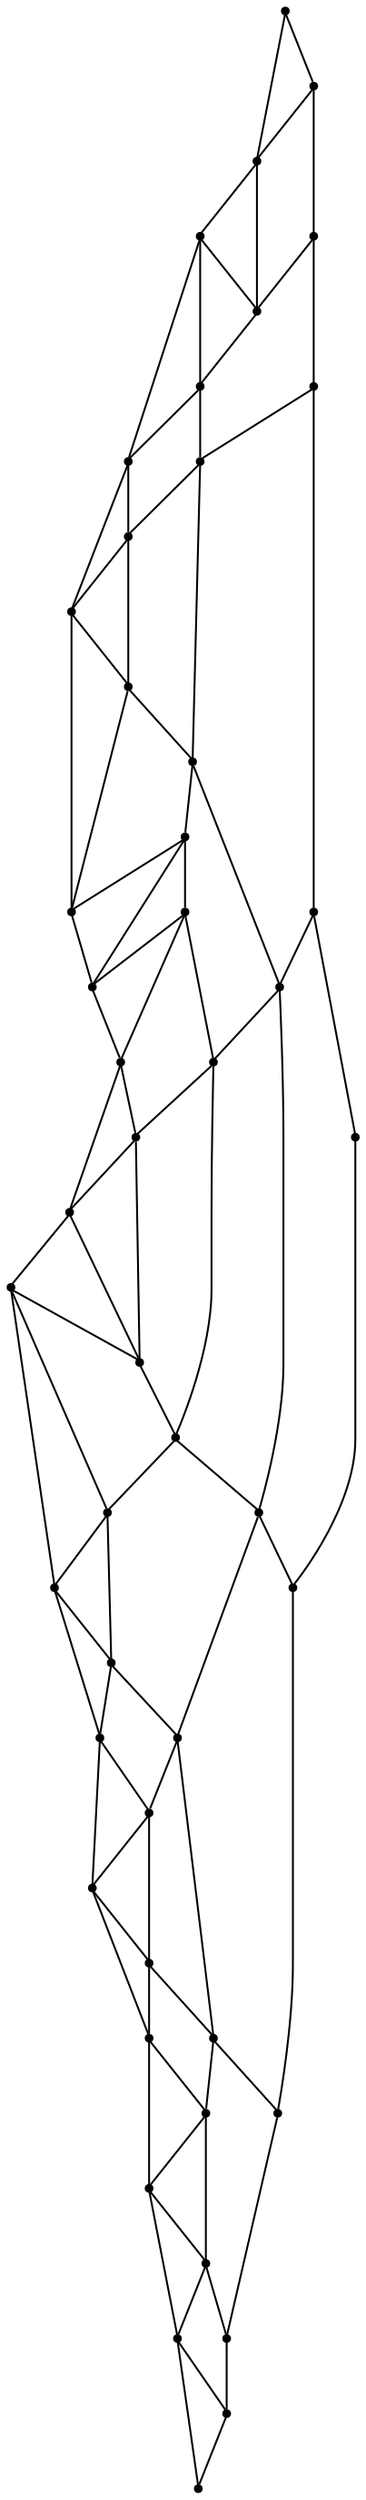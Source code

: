 graph {
  node [shape=point,comment="{\"directed\":false,\"doi\":\"10.1007/3-540-45848-4_9\",\"figure\":\"7\"}"]

  v0 [pos="1826.9115130106609,1213.4530703226726"]
  v1 [pos="1785.7239723205569,1254.6406110127768"]
  v2 [pos="1752.7749379475913,1205.215613047282"]
  v3 [pos="1736.30002339681,1304.0656089782715"]
  v4 [pos="1703.3499399820964,1254.6406110127768"]
  v5 [pos="1695.08326848348,1205.1947593688965"]
  v6 [pos="1686.8333498636885,1353.4445762634277"]
  v7 [pos="1678.637440999349,1254.6406110127768"]
  v8 [pos="1645.6874847412112,1304.0656089782715"]
  v9 [pos="1637.4583244323733,1205.1947593688965"]
  v10 [pos="1604.499944051107,1254.6406110127768"]
  v11 [pos="1588.0250295003257,1205.215613047282"]
  v12 [pos="1588.0250295003257,1452.3406028747559"]
  v13 [pos="1571.5499877929688,1254.6406110127768"]
  v14 [pos="1546.8374888102214,1205.215613047282"]
  v15 [pos="1538.583278656006,1304.0696779886882"]
  v16 [pos="1513.83326848348,1254.5696576436362"]
  v17 [pos="1505.5833498636885,1353.4445762634277"]
  v18 [pos="1497.458299001058,1205.1947593688965"]
  v19 [pos="1489.175033569336,1254.6406110127768"]
  v20 [pos="1464.4583702087405,1304.0696779886882"]
  v21 [pos="1456.2083244323733,1205.1947593688965"]
  v22 [pos="1423.3333905537925,1254.5696576436362"]
  v23 [pos="1390.3333346048994,1205.1947593688965"]
  v24 [pos="1390.3333346048994,1542.9447491963706"]
  v25 [pos="1357.3749542236328,1254.6406110127768"]
  v26 [pos="1324.4583447774253,1205.1947593688965"]
  v27 [pos="1316.1875406901042,1304.0656089782715"]
  v28 [pos="1291.458288828532,1254.5696576436362"]
  v29 [pos="1283.2374572753906,1205.215613047282"]
  v30 [pos="1275.0,1353.4906069437664"]
  v31 [pos="1266.833273569743,1254.5696576436362"]
  v32 [pos="1242.0833905537925,1304.0696779886882"]
  v33 [pos="1233.812459309896,1205.215613047282"]
  v34 [pos="1209.0833346048992,1254.5696576436362"]
  v35 [pos="1192.5833702087405,1205.1947593688965"]
  v36 [pos="1192.5833702087405,1452.3197491963706"]
  v37 [pos="1176.1500040690105,1254.6406110127768"]
  v38 [pos="1143.2000478108725,1205.215613047282"]
  v39 [pos="1134.9624633789062,1304.0656089782715"]
  v40 [pos="1102.0125071207683,1254.6406110127768"]
  v41 [pos="1093.83331934611,1353.4445762634277"]
  v42 [pos="1085.583273569743,1205.1947593688965"]
  v43 [pos="1077.3333549499512,1254.5696576436362"]
  v44 [pos="1044.3499883015952,1304.0656089782715"]
  v45 [pos="1036.0833326975505,1205.1947593688965"]
  v46 [pos="994.9583530426025,1254.5696576436362"]
  v47 [pos="953.7375132242839,1213.4530703226726"]

  v47 -- v46 [id="-20",pos="953.7375132242839,1213.4530703226726 961.9546254475912,1221.3739077250164 961.9546254475912,1221.3739077250164 961.9546254475912,1221.3739077250164 967.6546096801759,1228.5738945007324 967.6546096801759,1228.5738945007324 967.6546096801759,1228.5738945007324 979.6545664469402,1244.7738965352378 979.6545664469402,1244.7738965352378 979.6545664469402,1244.7738965352378 985.3546142578126,1250.7697105407715 985.3546142578126,1250.7697105407715 985.3546142578126,1250.7697105407715 994.9583530426025,1254.5696576436362 994.9583530426025,1254.5696576436362 994.9583530426025,1254.5696576436362"]
  v47 -- v45 [id="-22",pos="953.7375132242839,1213.4530703226726 958.6545944213868,1209.9738121032715 958.6545944213868,1209.9738121032715 958.6545944213868,1209.9738121032715 963.1546020507814,1204.2738914489746 963.1546020507814,1204.2738914489746 963.1546020507814,1204.2738914489746 968.2545979817709,1197.0739046732585 968.2545979817709,1197.0739046732585 968.2545979817709,1197.0739046732585 973.6546198527019,1189.5738283793132 973.6546198527019,1189.5738283793132 973.6546198527019,1189.5738283793132 978.7546157836915,1183.873780568441 978.7546157836915,1183.873780568441 978.7546157836915,1183.873780568441 984.7546259562175,1180.8739026387534 984.7546259562175,1180.8739026387534 984.7546259562175,1180.8739026387534 990.4546101888021,1180.5780092875164 990.4546101888021,1180.5780092875164 990.4546101888021,1180.5780092875164 997.0546086629232,1182.6738039652507 997.0546086629232,1182.6738039652507 997.0546086629232,1182.6738039652507 1004.2545954386394,1187.173875172933 1004.2545954386394,1187.173875172933 1004.2545954386394,1187.173875172933 1019.2504247029623,1197.9737917582195 1019.2504247029623,1197.9737917582195 1019.2504247029623,1197.9737917582195 1026.4504114786785,1202.4738629659018 1026.4504114786785,1202.4738629659018 1026.4504114786785,1202.4738629659018 1036.0833326975505,1205.1947593688965 1036.0833326975505,1205.1947593688965 1036.0833326975505,1205.1947593688965"]
  v46 -- v45 [id="-24",pos="994.9583530426025,1254.5696576436362 1001.8545786539714,1251.0698000590007 1001.8545786539714,1251.0698000590007 1001.8545786539714,1251.0698000590007 1006.954574584961,1244.7738965352378 1006.954574584961,1244.7738965352378 1006.954574584961,1244.7738965352378 1012.0504379272462,1236.0738436381023 1012.0504379272462,1236.0738436381023 1012.0504379272462,1236.0738436381023 1017.1504338582357,1226.1739412943523 1017.1504338582357,1226.1739412943523 1017.1504338582357,1226.1739412943523 1022.2504297892253,1217.1739260355632 1022.2504297892253,1217.1739260355632 1022.2504297892253,1217.1739260355632 1027.6504516601562,1209.9739392598472 1027.6504516601562,1209.9739392598472 1027.6504516601562,1209.9739392598472 1036.0833326975505,1205.1947593688965 1036.0833326975505,1205.1947593688965 1036.0833326975505,1205.1947593688965"]
  v44 -- v41 [id="-26",pos="1044.3499883015952,1304.0656089782715 1093.83331934611,1353.4445762634277 1093.83331934611,1353.4445762634277 1093.83331934611,1353.4445762634277"]
  v46 -- v44 [id="-28",pos="994.9583530426025,1254.5696576436362 1044.3499883015952,1304.0656089782715 1044.3499883015952,1304.0656089782715 1044.3499883015952,1304.0656089782715"]
  v41 -- v36 [id="-29",pos="1093.83331934611,1353.4445762634277 1192.5833702087405,1452.3197491963706 1192.5833702087405,1452.3197491963706 1192.5833702087405,1452.3197491963706"]
  v45 -- v43 [id="-35",pos="1036.0833326975505,1205.1947593688965 1043.2504018147788,1208.1739107767742 1043.2504018147788,1208.1739107767742 1043.2504018147788,1208.1739107767742 1048.6504236857097,1214.4738833109539 1048.6504236857097,1214.4738833109539 1048.6504236857097,1214.4738833109539 1054.6504338582358,1222.87384668986 1054.6504338582358,1222.87384668986 1054.6504338582358,1222.87384668986 1060.6504440307617,1232.7738761901855 1060.6504440307617,1232.7738761901855 1060.6504440307617,1232.7738761901855 1066.3504282633464,1242.0738538106284 1066.3504282633464,1242.0738538106284 1066.3504282633464,1242.0738538106284 1071.1504618326824,1249.2738405863445 1071.1504618326824,1249.2738405863445 1071.1504618326824,1249.2738405863445 1077.3333549499512,1254.5696576436362 1077.3333549499512,1254.5696576436362 1077.3333549499512,1254.5696576436362"]
  v45 -- v42 [id="-36",pos="1036.0833326975505,1205.1947593688965 1043.8504536946616,1201.873811086019 1043.8504536946616,1201.873811086019 1043.8504536946616,1201.873811086019 1048.3503977457683,1195.2738761901855 1048.3503977457683,1195.2738761901855 1048.3503977457683,1195.2738761901855 1052.2504170735679,1188.0738894144695 1052.2504170735679,1188.0738894144695 1052.2504170735679,1188.0738894144695 1056.450398763021,1182.3738416035972 1056.450398763021,1182.3738416035972 1056.450398763021,1182.3738416035972 1060.9504063924155,1180.5780092875164 1060.9504063924155,1180.5780092875164 1060.9504063924155,1180.5780092875164 1065.45041402181,1182.3738416035972 1065.45041402181,1182.3738416035972 1065.45041402181,1182.3738416035972 1069.9504852294922,1188.0738894144695 1069.9504852294922,1188.0738894144695 1069.9504852294922,1188.0738894144695 1074.7461954752605,1195.2738761901855 1074.7461954752605,1195.2738761901855 1074.7461954752605,1195.2738761901855 1079.2462666829429,1201.873811086019 1079.2462666829429,1201.873811086019 1079.2462666829429,1201.873811086019 1085.583273569743,1205.1947593688965 1085.583273569743,1205.1947593688965 1085.583273569743,1205.1947593688965"]
  v44 -- v43 [id="-40",pos="1044.3499883015952,1304.0656089782715 1077.3333549499512,1254.5696576436362 1077.3333549499512,1254.5696576436362 1077.3333549499512,1254.5696576436362"]
  v43 -- v40 [id="-44",pos="1077.3333549499512,1254.5696576436362 1102.0125071207683,1254.6406110127768 1102.0125071207683,1254.6406110127768 1102.0125071207683,1254.6406110127768"]
  v42 -- v43 [id="-49",pos="1085.583273569743,1205.1947593688965 1078.946304321289,1208.4738731384277 1078.946304321289,1208.4738731384277 1078.946304321289,1208.4738731384277 1077.746327718099,1211.77396774292 1077.746327718099,1211.77396774292 1077.746327718099,1211.77396774292 1076.8463134765625,1216.8739636739097 1076.8463134765625,1216.8739636739097 1076.8463134765625,1216.8739636739097 1077.4462381998699,1223.7738609313965 1077.4462381998699,1223.7738609313965 1077.4462381998699,1223.7738609313965 1078.3462524414062,1233.3739280700684 1078.3462524414062,1233.3739280700684 1078.3462524414062,1233.3739280700684 1079.5462290445964,1243.273957570394 1079.5462290445964,1243.273957570394 1079.5462290445964,1243.273957570394 1077.3333549499512,1254.5696576436362 1077.3333549499512,1254.5696576436362 1077.3333549499512,1254.5696576436362"]
  v42 -- v38 [id="-53",pos="1085.583273569743,1205.1947593688965 1093.0463155110679,1200.073782602946 1093.0463155110679,1200.073782602946 1093.0463155110679,1200.073782602946 1102.0462036132812,1185.6738090515137 1102.0462036132812,1185.6738090515137 1102.0462036132812,1185.6738090515137 1106.8462371826172,1181.4780235290527 1106.8462371826172,1181.4780235290527 1106.8462371826172,1181.4780235290527 1111.946233113607,1180.5780092875164 1111.946233113607,1180.5780092875164 1111.946233113607,1180.5780092875164 1117.0462290445964,1183.2738558451335 1117.0462290445964,1183.2738558451335 1117.0462290445964,1183.2738558451335 1122.7462768554688,1188.373851776123 1122.7462768554688,1188.373851776123 1122.7462768554688,1188.373851776123 1128.7462870279949,1194.9737866719565 1128.7462870279949,1194.9737866719565 1128.7462870279949,1194.9737866719565 1134.4462076822917,1200.9737968444824 1134.4462076822917,1200.9737968444824 1134.4462076822917,1200.9737968444824 1143.2000478108725,1205.215613047282 1143.2000478108725,1205.215613047282 1143.2000478108725,1205.215613047282"]
  v42 -- v40 [id="-54",pos="1085.583273569743,1205.1947593688965 1090.9461975097656,1208.1739107767742 1090.9461975097656,1208.1739107767742 1090.9461975097656,1208.1739107767742 1093.0463155110679,1211.473878224691 1093.0463155110679,1211.473878224691 1093.0463155110679,1211.473878224691 1094.5462544759116,1216.8739636739097 1094.5462544759116,1216.8739636739097 1094.5462544759116,1216.8739636739097 1095.7462310791016,1223.7738609313965 1095.7462310791016,1223.7738609313965 1095.7462310791016,1223.7738609313965 1096.0463205973308,1233.3739280700684 1096.0463205973308,1233.3739280700684 1096.0463205973308,1233.3739280700684 1096.6462453206382,1243.273957570394 1096.6462453206382,1243.273957570394 1096.6462453206382,1243.273957570394 1098.1463114420574,1251.0698000590007 1098.1463114420574,1251.0698000590007 1098.1463114420574,1251.0698000590007 1102.0125071207683,1254.6406110127768 1102.0125071207683,1254.6406110127768 1102.0125071207683,1254.6406110127768"]
  v40 -- v38 [id="-56",pos="1102.0125071207683,1254.6406110127768 1108.6462656656902,1249.2697715759277 1108.6462656656902,1249.2697715759277 1108.6462656656902,1249.2697715759277 1113.7462615966797,1242.0738538106284 1113.7462615966797,1242.0738538106284 1113.7462615966797,1242.0738538106284 1119.4463094075522,1232.7738761901855 1119.4463094075522,1232.7738761901855 1119.4463094075522,1232.7738761901855 1125.4463195800781,1222.87384668986 1125.4463195800781,1222.87384668986 1125.4463195800781,1222.87384668986 1131.146240234375,1214.4738833109539 1131.146240234375,1214.4738833109539 1131.146240234375,1214.4738833109539 1136.8462880452475,1208.1739107767742 1136.8462880452475,1208.1739107767742 1136.8462880452475,1208.1739107767742 1143.2000478108725,1205.215613047282 1143.2000478108725,1205.215613047282 1143.2000478108725,1205.215613047282"]
  v41 -- v39 [id="-59",pos="1093.83331934611,1353.4445762634277 1134.9624633789062,1304.0656089782715 1134.9624633789062,1304.0656089782715 1134.9624633789062,1304.0656089782715"]
  v39 -- v37 [id="-61",pos="1134.9624633789062,1304.0656089782715 1176.1500040690105,1254.6406110127768 1176.1500040690105,1254.6406110127768 1176.1500040690105,1254.6406110127768"]
  v40 -- v39 [id="-62",pos="1102.0125071207683,1254.6406110127768 1134.9624633789062,1304.0656089782715 1134.9624633789062,1304.0656089782715 1134.9624633789062,1304.0656089782715"]
  v39 -- v32 [id="-64",pos="1134.9624633789062,1304.0656089782715 1242.0833905537925,1304.0696779886882 1242.0833905537925,1304.0696779886882 1242.0833905537925,1304.0696779886882"]
  v38 -- v35 [id="-69",pos="1143.2000478108725,1205.215613047282 1150.0420888264975,1201.873811086019 1150.0420888264975,1201.873811086019 1150.0420888264975,1201.873811086019 1154.5420328776042,1195.2738761901855 1154.5420328776042,1195.2738761901855 1154.5420328776042,1195.2738761901855 1159.0421040852866,1188.0738894144695 1159.0421040852866,1188.0738894144695 1159.0421040852866,1188.0738894144695 1163.2420857747397,1182.3738416035972 1163.2420857747397,1182.3738416035972 1163.2420857747397,1182.3738416035972 1168.0421193440757,1180.5780092875164 1168.0421193440757,1180.5780092875164 1168.0421193440757,1180.5780092875164 1172.5420633951824,1182.3738416035972 1172.5420633951824,1182.3738416035972 1172.5420633951824,1182.3738416035972 1177.3420969645183,1188.0738894144695 1177.3420969645183,1188.0738894144695 1177.3420969645183,1188.0738894144695 1182.4420928955078,1195.2738761901855 1182.4420928955078,1195.2738761901855 1182.4420928955078,1195.2738761901855 1186.9420369466147,1201.873811086019 1186.9420369466147,1201.873811086019 1186.9420369466147,1201.873811086019 1192.5833702087405,1205.1947593688965 1192.5833702087405,1205.1947593688965 1192.5833702087405,1205.1947593688965"]
  v38 -- v37 [id="-70",pos="1143.2000478108725,1205.215613047282 1151.2420654296875,1210.8739535013835 1151.2420654296875,1210.8739535013835 1151.2420654296875,1210.8739535013835 1156.0420989990234,1219.2739168802898 1156.0420989990234,1219.2739168802898 1156.0420989990234,1219.2739168802898 1160.8421325683594,1230.0739606221518 1160.8421325683594,1230.0739606221518 1160.8421325683594,1230.0739606221518 1165.3420766194663,1240.5739148457847 1165.3420766194663,1240.5739148457847 1165.3420766194663,1240.5739148457847 1169.8421478271484,1248.9696820576987 1169.8421478271484,1248.9696820576987 1169.8421478271484,1248.9696820576987 1176.1500040690105,1254.6406110127768 1176.1500040690105,1254.6406110127768 1176.1500040690105,1254.6406110127768"]
  v37 -- v35 [id="-72",pos="1176.1500040690105,1254.6406110127768 1180.3421020507812,1250.1697858174643 1180.3421020507812,1250.1697858174643 1180.3421020507812,1250.1697858174643 1183.0421447753906,1241.473929087321 1183.0421447753906,1241.473929087321 1183.0421447753906,1241.473929087321 1185.1421356201172,1230.0739606221518 1185.1421356201172,1230.0739606221518 1185.1421356201172,1230.0739606221518 1187.2421264648438,1218.3739026387534 1187.2421264648438,1218.3739026387534 1187.2421264648438,1218.3739026387534 1189.3421173095703,1209.673849741618 1189.3421173095703,1209.673849741618 1189.3421173095703,1209.673849741618 1192.5833702087405,1205.1947593688965 1192.5833702087405,1205.1947593688965 1192.5833702087405,1205.1947593688965"]
  v37 -- v34 [id="-75",pos="1176.1500040690105,1254.6406110127768 1209.0833346048992,1254.5696576436362 1209.0833346048992,1254.5696576436362 1209.0833346048992,1254.5696576436362"]
  v36 -- v24 [id="-81",pos="1192.5833702087405,1452.3197491963706 1390.3333346048994,1542.9447491963706 1390.3333346048994,1542.9447491963706 1390.3333346048994,1542.9447491963706"]
  v36 -- v30 [id="-82",pos="1192.5833702087405,1452.3197491963706 1275.0,1353.4906069437664 1275.0,1353.4906069437664 1275.0,1353.4906069437664"]
  v30 -- v27 [id="-83",pos="1275.0,1353.4906069437664 1316.1875406901042,1304.0656089782715 1316.1875406901042,1304.0656089782715 1316.1875406901042,1304.0656089782715"]
  v27 -- v25 [id="-84",pos="1316.1875406901042,1304.0656089782715 1357.3749542236328,1254.6406110127768 1357.3749542236328,1254.6406110127768 1357.3749542236328,1254.6406110127768"]
  v35 -- v34 [id="-85",pos="1192.5833702087405,1205.1947593688965 1196.5421040852866,1212.0739301045737 1196.5421040852866,1212.0739301045737 1196.5421040852866,1212.0739301045737 1198.9420572916667,1221.9739596048992 1198.9420572916667,1221.9739596048992 1198.9420572916667,1221.9739596048992 1201.3421376546225,1233.9738527933757 1201.3421376546225,1233.9738527933757 1201.3421376546225,1233.9738527933757 1203.7420908610027,1244.7738965352378 1203.7420908610027,1244.7738965352378 1203.7420908610027,1244.7738965352378 1209.0833346048992,1254.5696576436362 1209.0833346048992,1254.5696576436362 1209.0833346048992,1254.5696576436362"]
  v35 -- v33 [id="-86",pos="1192.5833702087405,1205.1947593688965 1198.3421325683594,1200.073782602946 1198.3421325683594,1200.073782602946 1198.3421325683594,1200.073782602946 1200.7420857747397,1192.87379582723 1200.7420857747397,1192.87379582723 1200.7420857747397,1192.87379582723 1203.442128499349,1185.6738090515137 1203.442128499349,1185.6738090515137 1203.442128499349,1185.6738090515137 1206.7420959472656,1181.4780235290527 1206.7420959472656,1181.4780235290527 1206.7420959472656,1181.4780235290527 1210.3421529134116,1180.5780092875164 1210.3421529134116,1180.5780092875164 1210.3421529134116,1180.5780092875164 1214.8379007975261,1183.873780568441 1214.8379007975261,1183.873780568441 1214.8379007975261,1183.873780568441 1219.3379720052085,1190.4738426208496 1219.3379720052085,1190.4738426208496 1219.3379720052085,1190.4738426208496 1224.437967936198,1197.673829396566 1224.437967936198,1197.673829396566 1224.437967936198,1197.673829396566 1233.812459309896,1205.215613047282 1233.812459309896,1205.215613047282 1233.812459309896,1205.215613047282"]
  v34 -- v33 [id="-89",pos="1209.0833346048992,1254.5696576436362 1215.1379903157554,1246.5739250183105 1215.1379903157554,1246.5739250183105 1215.1379903157554,1246.5739250183105 1218.4379577636719,1236.9738578796387 1218.4379577636719,1236.9738578796387 1218.4379577636719,1236.9738578796387 1221.7379252115886,1226.1739412943523 1221.7379252115886,1226.1739412943523 1221.7379252115886,1226.1739412943523 1225.3379821777344,1216.2739117940268 1225.3379821777344,1216.2739117940268 1225.3379821777344,1216.2739117940268 1228.6379496256511,1208.773962656657 1228.6379496256511,1208.773962656657 1228.6379496256511,1208.773962656657 1233.812459309896,1205.215613047282 1233.812459309896,1205.215613047282 1233.812459309896,1205.215613047282"]
  v34 -- v32 [id="-90",pos="1209.0833346048992,1254.5696576436362 1242.0833905537925,1304.0696779886882 1242.0833905537925,1304.0696779886882 1242.0833905537925,1304.0696779886882"]
  v32 -- v30 [id="-91",pos="1242.0833905537925,1304.0696779886882 1275.0,1353.4906069437664 1275.0,1353.4906069437664 1275.0,1353.4906069437664"]
  v33 -- v29 [id="-95",pos="1233.812459309896,1205.215613047282 1238.5379791259766,1203.3738772074382 1238.5379791259766,1203.3738772074382 1238.5379791259766,1203.3738772074382 1243.0379231770835,1197.673829396566 1243.0379231770835,1197.673829396566 1243.0379231770835,1197.673829396566 1247.8379567464194,1190.4738426208496 1247.8379567464194,1190.4738426208496 1247.8379567464194,1190.4738426208496 1252.3379007975261,1183.873780568441 1252.3379007975261,1183.873780568441 1252.3379007975261,1183.873780568441 1257.137934366862,1180.5780092875164 1257.137934366862,1180.5780092875164 1257.137934366862,1180.5780092875164 1261.6378784179688,1181.4780235290527 1261.6378784179688,1181.4780235290527 1261.6378784179688,1181.4780235290527 1266.4379119873047,1185.6738090515137 1266.4379119873047,1185.6738090515137 1266.4379119873047,1185.6738090515137 1276.0379791259766,1200.073782602946 1276.0379791259766,1200.073782602946 1276.0379791259766,1200.073782602946 1283.2374572753906,1205.215613047282 1283.2374572753906,1205.215613047282 1283.2374572753906,1205.215613047282"]
  v32 -- v31 [id="-100",pos="1242.0833905537925,1304.0696779886882 1266.833273569743,1254.5696576436362 1266.833273569743,1254.5696576436362 1266.833273569743,1254.5696576436362"]
  v31 -- v33 [id="-101",pos="1266.833273569743,1254.5696576436362 1260.7378641764324,1248.3697573343914 1260.7378641764324,1248.3697573343914 1260.7378641764324,1248.3697573343914 1256.2379201253257,1239.9738629659018 1256.2379201253257,1239.9738629659018 1256.2379201253257,1239.9738629659018 1251.137924194336,1229.473908742269 1251.137924194336,1229.473908742269 1251.137924194336,1229.473908742269 1246.0379282633464,1219.2739168802898 1246.0379282633464,1219.2739168802898 1246.0379282633464,1219.2739168802898 1240.937932332357,1210.8739535013835 1240.937932332357,1210.8739535013835 1240.937932332357,1210.8739535013835 1233.812459309896,1205.215613047282 1233.812459309896,1205.215613047282 1233.812459309896,1205.215613047282"]
  v31 -- v28 [id="-102",pos="1266.833273569743,1254.5696576436362 1291.458288828532,1254.5696576436362 1291.458288828532,1254.5696576436362 1291.458288828532,1254.5696576436362"]
  v31 -- v29 [id="-103",pos="1266.833273569743,1254.5696576436362 1271.5379079182944,1243.273957570394 1271.5379079182944,1243.273957570394 1271.5379079182944,1243.273957570394 1272.1379597981772,1233.3739280700684 1272.1379597981772,1233.3739280700684 1272.1379597981772,1233.3739280700684 1273.0379740397136,1223.7738609313965 1273.0379740397136,1223.7738609313965 1273.0379740397136,1223.7738609313965 1274.2379506429038,1216.8739636739097 1274.2379506429038,1216.8739636739097 1274.2379506429038,1216.8739636739097 1275.7378896077475,1211.473878224691 1275.7378896077475,1211.473878224691 1275.7378896077475,1211.473878224691 1277.837880452474,1208.1739107767742 1277.837880452474,1208.1739107767742 1277.837880452474,1208.1739107767742 1283.2374572753906,1205.215613047282 1283.2374572753906,1205.215613047282 1283.2374572753906,1205.215613047282"]
  v30 -- v17 [id="-106",pos="1275.0,1353.4906069437664 1505.5833498636885,1353.4445762634277 1505.5833498636885,1353.4445762634277 1505.5833498636885,1353.4445762634277"]
  v29 -- v26 [id="-112",pos="1283.2374572753906,1205.215613047282 1287.7337137858074,1201.873811086019 1287.7337137858074,1201.873811086019 1287.7337137858074,1201.873811086019 1290.7337188720703,1195.2738761901855 1290.7337188720703,1195.2738761901855 1290.7337188720703,1195.2738761901855 1293.1337992350261,1188.0738894144695 1293.1337992350261,1188.0738894144695 1293.1337992350261,1188.0738894144695 1296.133804321289,1182.3738416035972 1296.133804321289,1182.3738416035972 1296.133804321289,1182.3738416035972 1299.7337341308594,1180.5780092875164 1299.7337341308594,1180.5780092875164 1299.7337341308594,1180.5780092875164 1303.633753458659,1182.3738416035972 1303.633753458659,1182.3738416035972 1303.633753458659,1182.3738416035972 1308.1336975097656,1188.0738894144695 1308.1336975097656,1188.0738894144695 1308.1336975097656,1188.0738894144695 1312.9337310791016,1195.2738761901855 1312.9337310791016,1195.2738761901855 1312.9337310791016,1195.2738761901855 1317.7337646484375,1201.873811086019 1317.7337646484375,1201.873811086019 1317.7337646484375,1201.873811086019 1324.4583447774253,1205.1947593688965 1324.4583447774253,1205.1947593688965 1324.4583447774253,1205.1947593688965"]
  v28 -- v27 [id="-114",pos="1291.458288828532,1254.5696576436362 1316.1875406901042,1304.0656089782715 1316.1875406901042,1304.0656089782715 1316.1875406901042,1304.0656089782715"]
  v28 -- v26 [id="-118",pos="1291.458288828532,1254.5696576436362 1296.7337290445964,1248.3697573343914 1296.7337290445964,1248.3697573343914 1296.7337290445964,1248.3697573343914 1301.2338002522788,1239.9738629659018 1301.2338002522788,1239.9738629659018 1301.2338002522788,1239.9738629659018 1306.3337961832683,1229.473908742269 1306.3337961832683,1229.473908742269 1306.3337961832683,1229.473908742269 1311.4337921142578,1219.2739168802898 1311.4337921142578,1219.2739168802898 1311.4337921142578,1219.2739168802898 1316.5337880452475,1210.8739535013835 1316.5337880452475,1210.8739535013835 1316.5337880452475,1210.8739535013835 1324.4583447774253,1205.1947593688965 1324.4583447774253,1205.1947593688965 1324.4583447774253,1205.1947593688965"]
  v28 -- v29 [id="-122",pos="1291.458288828532,1254.5696576436362 1289.8338317871094,1243.273957570394 1289.8338317871094,1243.273957570394 1289.8338317871094,1243.273957570394 1290.7337188720703,1233.3739280700684 1290.7337188720703,1233.3739280700684 1290.7337188720703,1233.3739280700684 1291.633733113607,1223.7738609313965 1291.633733113607,1223.7738609313965 1291.633733113607,1223.7738609313965 1291.9336954752605,1216.8739636739097 1291.9336954752605,1216.8739636739097 1291.9336954752605,1216.8739636739097 1291.0338083902996,1211.77396774292 1291.0338083902996,1211.77396774292 1291.0338083902996,1211.77396774292 1289.8338317871094,1208.4738731384277 1289.8338317871094,1208.4738731384277 1289.8338317871094,1208.4738731384277 1283.2374572753906,1205.215613047282 1283.2374572753906,1205.215613047282 1283.2374572753906,1205.215613047282"]
  v27 -- v20 [id="-123",pos="1316.1875406901042,1304.0656089782715 1464.4583702087405,1304.0696779886882 1464.4583702087405,1304.0696779886882 1464.4583702087405,1304.0696779886882"]
  v26 -- v25 [id="-125",pos="1324.4583447774253,1205.1947593688965 1330.3337097167969,1208.773962656657 1330.3337097167969,1208.773962656657 1330.3337097167969,1208.773962656657 1334.8337809244792,1216.2739117940268 1334.8337809244792,1216.2739117940268 1334.8337809244792,1216.2739117940268 1339.333724975586,1226.1739412943523 1339.333724975586,1226.1739412943523 1339.333724975586,1226.1739412943523 1343.8337961832683,1236.9738578796387 1343.8337961832683,1236.9738578796387 1343.8337961832683,1236.9738578796387 1348.333740234375,1246.5739250183105 1348.333740234375,1246.5739250183105 1348.333740234375,1246.5739250183105 1357.3749542236328,1254.6406110127768 1357.3749542236328,1254.6406110127768 1357.3749542236328,1254.6406110127768"]
  v26 -- v23 [id="-126",pos="1324.4583447774253,1205.1947593688965 1333.0337524414062,1200.9737968444824 1333.0337524414062,1200.9737968444824 1333.0337524414062,1200.9737968444824 1338.7338002522788,1194.9737866719565 1338.7338002522788,1194.9737866719565 1338.7338002522788,1194.9737866719565 1344.4337209065757,1188.373851776123 1344.4337209065757,1188.373851776123 1344.4337209065757,1188.373851776123 1350.1295725504558,1183.2738558451335 1350.1295725504558,1183.2738558451335 1350.1295725504558,1183.2738558451335 1355.529530843099,1180.5780092875164 1355.529530843099,1180.5780092875164 1355.529530843099,1180.5780092875164 1360.9296162923179,1181.173865000407 1360.9296162923179,1181.173865000407 1360.9296162923179,1181.173865000407 1366.6295369466147,1184.7737948099773 1366.6295369466147,1184.7737948099773 1366.6295369466147,1184.7737948099773 1372.0296223958335,1190.4738426208496 1372.0296223958335,1190.4738426208496 1372.0296223958335,1190.4738426208496 1377.4295806884766,1197.0739046732585 1377.4295806884766,1197.0739046732585 1377.4295806884766,1197.0739046732585 1382.8295389811199,1202.4738629659018 1382.8295389811199,1202.4738629659018 1382.8295389811199,1202.4738629659018 1390.3333346048994,1205.1947593688965 1390.3333346048994,1205.1947593688965 1390.3333346048994,1205.1947593688965"]
  v25 -- v22 [id="-133",pos="1357.3749542236328,1254.6406110127768 1423.3333905537925,1254.5696576436362 1423.3333905537925,1254.5696576436362 1423.3333905537925,1254.5696576436362"]
  v25 -- v23 [id="-135",pos="1357.3749542236328,1254.6406110127768 1366.329574584961,1246.5739250183105 1366.329574584961,1246.5739250183105 1366.329574584961,1246.5739250183105 1370.8296457926433,1236.9738578796387 1370.8296457926433,1236.9738578796387 1370.8296457926433,1236.9738578796387 1375.32958984375,1226.1739412943523 1375.32958984375,1226.1739412943523 1375.32958984375,1226.1739412943523 1379.8296610514324,1216.2739117940268 1379.8296610514324,1216.2739117940268 1379.8296610514324,1216.2739117940268 1384.329605102539,1208.773962656657 1384.329605102539,1208.773962656657 1384.329605102539,1208.773962656657 1390.3333346048994,1205.1947593688965 1390.3333346048994,1205.1947593688965 1390.3333346048994,1205.1947593688965"]
  v23 -- v22 [id="-137",pos="1390.3333346048994,1205.1947593688965 1397.829564412435,1210.8739535013835 1397.829564412435,1210.8739535013835 1397.829564412435,1210.8739535013835 1402.3296356201172,1219.2739168802898 1402.3296356201172,1219.2739168802898 1402.3296356201172,1219.2739168802898 1406.829579671224,1230.0739606221518 1406.829579671224,1230.0739606221518 1406.829579671224,1230.0739606221518 1411.3296508789062,1240.5739148457847 1411.3296508789062,1240.5739148457847 1411.3296508789062,1240.5739148457847 1415.8295949300132,1248.9696820576987 1415.8295949300132,1248.9696820576987 1415.8295949300132,1248.9696820576987 1423.3333905537925,1254.5696576436362 1423.3333905537925,1254.5696576436362 1423.3333905537925,1254.5696576436362"]
  v23 -- v21 [id="-138",pos="1390.3333346048994,1205.1947593688965 1399.3296305338542,1200.9737968444824 1399.3296305338542,1200.9737968444824 1399.3296305338542,1200.9737968444824 1405.0295511881511,1194.9737866719565 1405.0295511881511,1194.9737866719565 1405.0295511881511,1194.9737866719565 1410.4296366373699,1188.373851776123 1410.4296366373699,1188.373851776123 1410.4296366373699,1188.373851776123 1415.8295949300132,1183.2738558451335 1415.8295949300132,1183.2738558451335 1415.8295949300132,1183.2738558451335 1421.5254465738933,1180.5780092875164 1421.5254465738933,1180.5780092875164 1421.5254465738933,1180.5780092875164 1426.9254048665366,1181.173865000407 1426.9254048665366,1181.173865000407 1426.9254048665366,1181.173865000407 1432.625452677409,1184.7737948099773 1432.625452677409,1184.7737948099773 1432.625452677409,1184.7737948099773 1438.3255004882812,1190.4738426208496 1438.3255004882812,1190.4738426208496 1438.3255004882812,1190.4738426208496 1444.0254211425781,1197.0739046732585 1444.0254211425781,1197.0739046732585 1444.0254211425781,1197.0739046732585 1449.4255065917969,1202.4738629659018 1449.4255065917969,1202.4738629659018 1449.4255065917969,1202.4738629659018 1456.2083244323733,1205.1947593688965 1456.2083244323733,1205.1947593688965 1456.2083244323733,1205.1947593688965"]
  v22 -- v20 [id="-142",pos="1423.3333905537925,1254.5696576436362 1464.4583702087405,1304.0696779886882 1464.4583702087405,1304.0696779886882 1464.4583702087405,1304.0696779886882"]
  v20 -- v17 [id="-145",pos="1464.4583702087405,1304.0696779886882 1505.5833498636885,1353.4445762634277 1505.5833498636885,1353.4445762634277 1505.5833498636885,1353.4445762634277"]
  v24 -- v12 [id="-146",pos="1390.3333346048994,1542.9447491963706 1588.0250295003257,1452.3406028747559 1588.0250295003257,1452.3406028747559 1588.0250295003257,1452.3406028747559"]
  v17 -- v12 [id="-147",pos="1505.5833498636885,1353.4445762634277 1588.0250295003257,1452.3406028747559 1588.0250295003257,1452.3406028747559 1588.0250295003257,1452.3406028747559"]
  v21 -- v22 [id="-148",pos="1456.2083244323733,1205.1947593688965 1447.3253885904949,1213.2739067077637 1447.3253885904949,1213.2739067077637 1447.3253885904949,1213.2739067077637 1442.8254445393882,1222.87384668986 1442.8254445393882,1222.87384668986 1442.8254445393882,1222.87384668986 1438.3255004882812,1233.6738904317222 1438.3255004882812,1233.6738904317222 1438.3255004882812,1233.6738904317222 1433.825429280599,1243.5739199320476 1433.825429280599,1243.5739199320476 1433.825429280599,1243.5739199320476 1429.3253580729167,1251.0698000590007 1429.3253580729167,1251.0698000590007 1429.3253580729167,1251.0698000590007 1423.3333905537925,1254.5696576436362 1423.3333905537925,1254.5696576436362 1423.3333905537925,1254.5696576436362"]
  v21 -- v19 [id="-149",pos="1456.2083244323733,1205.1947593688965 1460.8254750569663,1207.2738965352378 1460.8254750569663,1207.2738965352378 1460.8254750569663,1207.2738965352378 1465.6255086263022,1213.2739067077637 1465.6255086263022,1213.2739067077637 1465.6255086263022,1213.2739067077637 1470.7255045572917,1222.5738843282065 1470.7255045572917,1222.5738843282065 1470.7255045572917,1222.5738843282065 1476.125462849935,1233.0739657084148 1476.125462849935,1233.0739657084148 1476.125462849935,1233.0739657084148 1480.925496419271,1242.9738680521648 1480.925496419271,1242.9738680521648 1480.925496419271,1242.9738680521648 1485.125478108724,1250.469748179118 1485.125478108724,1250.469748179118 1485.125478108724,1250.469748179118 1489.175033569336,1254.6406110127768 1489.175033569336,1254.6406110127768 1489.175033569336,1254.6406110127768"]
  v20 -- v19 [id="-150",pos="1464.4583702087405,1304.0696779886882 1489.175033569336,1254.6406110127768 1489.175033569336,1254.6406110127768 1489.175033569336,1254.6406110127768"]
  v21 -- v18 [id="-155",pos="1456.2083244323733,1205.1947593688965 1464.7254943847656,1200.073782602946 1464.7254943847656,1200.073782602946 1464.7254943847656,1200.073782602946 1469.5254007975261,1192.87379582723 1469.5254007975261,1192.87379582723 1469.5254007975261,1192.87379582723 1474.0254720052085,1185.6738090515137 1474.0254720052085,1185.6738090515137 1474.0254720052085,1185.6738090515137 1478.2254536946616,1181.4780235290527 1478.2254536946616,1181.4780235290527 1478.2254536946616,1181.4780235290527 1482.1253458658855,1180.5780092875164 1482.1253458658855,1180.5780092875164 1482.1253458658855,1180.5780092875164 1485.4254404703777,1183.873780568441 1485.4254404703777,1183.873780568441 1485.4254404703777,1183.873780568441 1488.4212493896484,1190.4738426208496 1488.4212493896484,1190.4738426208496 1488.4212493896484,1190.4738426208496 1490.8213297526042,1197.673829396566 1490.8213297526042,1197.673829396566 1490.8213297526042,1197.673829396566 1497.458299001058,1205.1947593688965 1497.458299001058,1205.1947593688965 1497.458299001058,1205.1947593688965"]
  v19 -- v16 [id="-156",pos="1489.175033569336,1254.6406110127768 1513.83326848348,1254.5696576436362 1513.83326848348,1254.5696576436362 1513.83326848348,1254.5696576436362"]
  v19 -- v18 [id="-158",pos="1489.175033569336,1254.6406110127768 1491.1212921142578,1248.669719696045 1491.1212921142578,1248.669719696045 1491.1212921142578,1248.669719696045 1490.8213297526042,1239.9738629659018 1490.8213297526042,1239.9738629659018 1490.8213297526042,1239.9738629659018 1489.6212259928386,1230.0739606221518 1489.6212259928386,1230.0739606221518 1489.6212259928386,1230.0739606221518 1488.7212117513022,1221.0739453633628 1488.7212117513022,1221.0739453633628 1488.7212117513022,1221.0739453633628 1489.0213012695312,1215.0739351908367 1489.0213012695312,1215.0739351908367 1489.0213012695312,1215.0739351908367 1489.9213155110679,1210.5738639831543 1489.9213155110679,1210.5738639831543 1489.9213155110679,1210.5738639831543 1491.7213439941406,1207.8739484151206 1491.7213439941406,1207.8739484151206 1491.7213439941406,1207.8739484151206 1497.458299001058,1205.1947593688965 1497.458299001058,1205.1947593688965 1497.458299001058,1205.1947593688965"]
  v18 -- v16 [id="-163",pos="1497.458299001058,1205.1947593688965 1503.4212748209636,1209.0739250183105 1503.4212748209636,1209.0739250183105 1503.4212748209636,1209.0739250183105 1505.5212656656902,1213.5738690694175 1505.5212656656902,1213.5738690694175 1505.5212656656902,1213.5738690694175 1507.0213317871094,1218.9739545186362 1507.0213317871094,1218.9739545186362 1507.0213317871094,1218.9739545186362 1507.921346028646,1226.7738660176597 1507.921346028646,1226.7738660176597 1507.921346028646,1226.7738660176597 1508.5212707519531,1236.673895517985 1508.5212707519531,1236.673895517985 1508.5212707519531,1236.673895517985 1509.4212849934897,1246.273962656657 1509.4212849934897,1246.273962656657 1509.4212849934897,1246.273962656657 1513.83326848348,1254.5696576436362 1513.83326848348,1254.5696576436362 1513.83326848348,1254.5696576436362"]
  v18 -- v14 [id="-164",pos="1497.458299001058,1205.1947593688965 1506.121317545573,1197.673829396566 1506.121317545573,1197.673829396566 1506.121317545573,1197.673829396566 1510.9212239583335,1190.4738426208496 1510.9212239583335,1190.4738426208496 1510.9212239583335,1190.4738426208496 1515.7212575276694,1183.873780568441 1515.7212575276694,1183.873780568441 1515.7212575276694,1183.873780568441 1520.5212910970054,1180.5780092875164 1520.5212910970054,1180.5780092875164 1520.5212910970054,1180.5780092875164 1525.3211975097656,1181.4780235290527 1525.3211975097656,1181.4780235290527 1525.3211975097656,1181.4780235290527 1530.1213582356772,1185.6738090515137 1530.1213582356772,1185.6738090515137 1530.1213582356772,1185.6738090515137 1539.721171061198,1200.073782602946 1539.721171061198,1200.073782602946 1539.721171061198,1200.073782602946 1546.8374888102214,1205.215613047282 1546.8374888102214,1205.215613047282 1546.8374888102214,1205.215613047282"]
  v15 -- v13 [id="-165",pos="1538.583278656006,1304.0696779886882 1571.5499877929688,1254.6406110127768 1571.5499877929688,1254.6406110127768 1571.5499877929688,1254.6406110127768"]
  v17 -- v15 [id="-167",pos="1505.5833498636885,1353.4445762634277 1538.583278656006,1304.0696779886882 1538.583278656006,1304.0696779886882 1538.583278656006,1304.0696779886882"]
  v16 -- v14 [id="-168",pos="1513.83326848348,1254.5696576436362 1521.4213053385417,1245.9738731384277 1521.4213053385417,1245.9738731384277 1521.4213053385417,1245.9738731384277 1526.2212117513022,1236.673895517985 1526.2212117513022,1236.673895517985 1526.2212117513022,1236.673895517985 1531.3212076822917,1225.873851776123 1531.3212076822917,1225.873851776123 1531.3212076822917,1225.873851776123 1536.4212036132812,1215.973949432373 1536.4212036132812,1215.973949432373 1536.4212036132812,1215.973949432373 1541.2212371826172,1208.773962656657 1541.2212371826172,1208.773962656657 1541.2212371826172,1208.773962656657 1546.8374888102214,1205.215613047282 1546.8374888102214,1205.215613047282 1546.8374888102214,1205.215613047282"]
  v15 -- v8 [id="-171",pos="1538.583278656006,1304.0696779886882 1645.6874847412112,1304.0656089782715 1645.6874847412112,1304.0656089782715 1645.6874847412112,1304.0656089782715"]
  v16 -- v15 [id="-173",pos="1513.83326848348,1254.5696576436362 1538.583278656006,1304.0696779886882 1538.583278656006,1304.0696779886882 1538.583278656006,1304.0696779886882"]
  v14 -- v11 [id="-178",pos="1546.8374888102214,1205.215613047282 1551.4213562011719,1201.873811086019 1551.4213562011719,1201.873811086019 1551.4213562011719,1201.873811086019 1554.1212717692058,1195.2738761901855 1554.1212717692058,1195.2738761901855 1554.1212717692058,1195.2738761901855 1556.817118326823,1188.0738894144695 1556.817118326823,1188.0738894144695 1556.817118326823,1188.0738894144695 1559.817123413086,1182.3738416035972 1559.817123413086,1182.3738416035972 1559.817123413086,1182.3738416035972 1563.4170532226562,1180.5780092875164 1563.4170532226562,1180.5780092875164 1563.4170532226562,1180.5780092875164 1567.6170349121094,1182.3738416035972 1567.6170349121094,1182.3738416035972 1567.6170349121094,1182.3738416035972 1572.1171061197917,1188.0738894144695 1572.1171061197917,1188.0738894144695 1572.1171061197917,1188.0738894144695 1576.9170125325522,1195.2738761901855 1576.9170125325522,1195.2738761901855 1576.9170125325522,1195.2738761901855 1581.7171732584636,1201.873811086019 1581.7171732584636,1201.873811086019 1581.7171732584636,1201.873811086019 1588.0250295003257,1205.215613047282 1588.0250295003257,1205.215613047282 1588.0250295003257,1205.215613047282"]
  v14 -- v13 [id="-179",pos="1546.8374888102214,1205.215613047282 1553.2212575276694,1210.8739535013835 1553.2212575276694,1210.8739535013835 1553.2212575276694,1210.8739535013835 1556.5213521321616,1219.2739168802898 1556.5213521321616,1219.2739168802898 1556.5213521321616,1219.2739168802898 1560.1170857747397,1230.0739606221518 1560.1170857747397,1230.0739606221518 1560.1170857747397,1230.0739606221518 1563.4170532226562,1240.5739148457847 1563.4170532226562,1240.5739148457847 1563.4170532226562,1240.5739148457847 1566.4171854654949,1248.9696820576987 1566.4171854654949,1248.9696820576987 1566.4171854654949,1248.9696820576987 1571.5499877929688,1254.6406110127768 1571.5499877929688,1254.6406110127768 1571.5499877929688,1254.6406110127768"]
  v13 -- v10 [id="-180",pos="1571.5499877929688,1254.6406110127768 1604.499944051107,1254.6406110127768 1604.499944051107,1254.6406110127768 1604.499944051107,1254.6406110127768"]
  v13 -- v11 [id="-181",pos="1571.5499877929688,1254.6406110127768 1575.4170735677085,1250.1697858174643 1575.4170735677085,1250.1697858174643 1575.4170735677085,1250.1697858174643 1577.8170267740886,1241.473929087321 1577.8170267740886,1241.473929087321 1577.8170267740886,1241.473929087321 1580.2171071370444,1230.0739606221518 1580.2171071370444,1230.0739606221518 1580.2171071370444,1230.0739606221518 1582.317097981771,1218.3739026387534 1582.317097981771,1218.3739026387534 1582.317097981771,1218.3739026387534 1584.7170511881511,1209.673849741618 1584.7170511881511,1209.673849741618 1584.7170511881511,1209.673849741618 1588.0250295003257,1205.215613047282 1588.0250295003257,1205.215613047282 1588.0250295003257,1205.215613047282"]
  v12 -- v6 [id="-186",pos="1588.0250295003257,1452.3406028747559 1686.8333498636885,1353.4445762634277 1686.8333498636885,1353.4445762634277 1686.8333498636885,1353.4445762634277"]
  v6 -- v3 [id="-187",pos="1686.8333498636885,1353.4445762634277 1736.30002339681,1304.0656089782715 1736.30002339681,1304.0656089782715 1736.30002339681,1304.0656089782715"]
  v3 -- v1 [id="-188",pos="1736.30002339681,1304.0656089782715 1785.7239723205569,1254.6406110127768 1785.7239723205569,1254.6406110127768 1785.7239723205569,1254.6406110127768"]
  v11 -- v10 [id="-192",pos="1588.0250295003257,1205.215613047282 1591.9171651204429,1212.0739301045737 1591.9171651204429,1212.0739301045737 1591.9171651204429,1212.0739301045737 1594.0170288085938,1221.9739596048992 1594.0170288085938,1221.9739596048992 1594.0170288085938,1221.9739596048992 1596.117146809896,1233.9738527933757 1596.117146809896,1233.9738527933757 1596.117146809896,1233.9738527933757 1598.5171000162761,1244.7738965352378 1598.5171000162761,1244.7738965352378 1598.5171000162761,1244.7738965352378 1604.499944051107,1254.6406110127768 1604.499944051107,1254.6406110127768 1604.499944051107,1254.6406110127768"]
  v11 -- v9 [id="-193",pos="1588.0250295003257,1205.215613047282 1595.8170572916667,1200.073782602946 1595.8170572916667,1200.073782602946 1595.8170572916667,1200.073782602946 1600.317128499349,1192.87379582723 1600.317128499349,1192.87379582723 1600.317128499349,1192.87379582723 1605.1170349121096,1185.6738090515137 1605.1170349121096,1185.6738090515137 1605.1170349121096,1185.6738090515137 1609.6171061197917,1181.4780235290527 1609.6171061197917,1181.4780235290527 1609.6171061197917,1181.4780235290527 1614.4170125325522,1180.5780092875164 1614.4170125325522,1180.5780092875164 1614.4170125325522,1180.5780092875164 1618.9170837402346,1183.873780568441 1618.9170837402346,1183.873780568441 1618.9170837402346,1183.873780568441 1623.4171549479167,1190.4738426208496 1623.4171549479167,1190.4738426208496 1623.4171549479167,1190.4738426208496 1628.2129923502605,1197.673829396566 1628.2129923502605,1197.673829396566 1628.2129923502605,1197.673829396566 1632.7129364013674,1203.3738772074382 1632.7129364013674,1203.3738772074382 1632.7129364013674,1203.3738772074382 1637.4583244323733,1205.1947593688965 1637.4583244323733,1205.1947593688965 1637.4583244323733,1205.1947593688965"]
  v8 -- v6 [id="-196",pos="1645.6874847412112,1304.0656089782715 1686.8333498636885,1353.4445762634277 1686.8333498636885,1353.4445762634277 1686.8333498636885,1353.4445762634277"]
  v10 -- v9 [id="-203",pos="1604.499944051107,1254.6406110127768 1612.3171488444011,1246.5739250183105 1612.3171488444011,1246.5739250183105 1612.3171488444011,1246.5739250183105 1616.817092895508,1236.9738578796387 1616.817092895508,1236.9738578796387 1616.817092895508,1236.9738578796387 1621.3170369466147,1226.1739412943523 1621.3170369466147,1226.1739412943523 1621.3170369466147,1226.1739412943523 1626.1170705159507,1216.2739117940268 1626.1170705159507,1216.2739117940268 1626.1170705159507,1216.2739117940268 1630.9129079182944,1208.773962656657 1630.9129079182944,1208.773962656657 1630.9129079182944,1208.773962656657 1637.4583244323733,1205.1947593688965 1637.4583244323733,1205.1947593688965 1637.4583244323733,1205.1947593688965"]
  v10 -- v8 [id="-204",pos="1604.499944051107,1254.6406110127768 1645.6874847412112,1304.0656089782715 1645.6874847412112,1304.0656089782715 1645.6874847412112,1304.0656089782715"]
  v9 -- v5 [id="-205",pos="1637.4583244323733,1205.1947593688965 1646.5128580729167,1197.673829396566 1646.5128580729167,1197.673829396566 1646.5128580729167,1197.673829396566 1650.7128397623699,1190.4738426208496 1650.7128397623699,1190.4738426208496 1650.7128397623699,1190.4738426208496 1655.5130004882815,1183.873780568441 1655.5130004882815,1183.873780568441 1655.5130004882815,1183.873780568441 1660.3129069010417,1180.5780092875164 1660.3129069010417,1180.5780092875164 1660.3129069010417,1180.5780092875164 1665.4129028320315,1181.173865000407 1665.4129028320315,1181.173865000407 1665.4129028320315,1181.173865000407 1670.8129882812502,1184.7737948099773 1670.8129882812502,1184.7737948099773 1670.8129882812502,1184.7737948099773 1676.2129465738933,1190.4738426208496 1676.2129465738933,1190.4738426208496 1676.2129465738933,1190.4738426208496 1681.9129943847659,1197.0739046732585 1681.9129943847659,1197.0739046732585 1681.9129943847659,1197.0739046732585 1687.6129150390627,1202.4738629659018 1687.6129150390627,1202.4738629659018 1687.6129150390627,1202.4738629659018 1695.08326848348,1205.1947593688965 1695.08326848348,1205.1947593688965 1695.08326848348,1205.1947593688965"]
  v8 -- v7 [id="-206",pos="1645.6874847412112,1304.0656089782715 1678.637440999349,1254.6406110127768 1678.637440999349,1254.6406110127768 1678.637440999349,1254.6406110127768"]
  v9 -- v7 [id="-210",pos="1637.4583244323733,1205.1947593688965 1645.6128438313804,1209.9739392598472 1645.6128438313804,1209.9739392598472 1645.6128438313804,1209.9739392598472 1651.3130187988284,1217.1739260355632 1651.3130187988284,1217.1739260355632 1651.3130187988284,1217.1739260355632 1657.3129018147788,1226.1739412943523 1657.3129018147788,1226.1739412943523 1657.3129018147788,1226.1739412943523 1663.0129496256511,1236.0738436381023 1663.0129496256511,1236.0738436381023 1663.0129496256511,1236.0738436381023 1668.712870279948,1244.7738965352378 1668.712870279948,1244.7738965352378 1668.712870279948,1244.7738965352378 1673.512903849284,1251.0698000590007 1673.512903849284,1251.0698000590007 1673.512903849284,1251.0698000590007 1678.637440999349,1254.6406110127768 1678.637440999349,1254.6406110127768 1678.637440999349,1254.6406110127768"]
  v7 -- v5 [id="-212",pos="1678.637440999349,1254.6406110127768 1683.1128438313804,1248.669719696045 1683.1128438313804,1248.669719696045 1683.1128438313804,1248.669719696045 1684.0128580729167,1239.9738629659018 1684.0128580729167,1239.9738629659018 1684.0128580729167,1239.9738629659018 1684.6129099527996,1230.0739606221518 1684.6129099527996,1230.0739606221518 1684.6129099527996,1230.0739606221518 1685.2129618326824,1221.0739453633628 1685.2129618326824,1221.0739453633628 1685.2129618326824,1221.0739453633628 1686.4129384358725,1215.0739351908367 1686.4129384358725,1215.0739351908367 1686.4129384358725,1215.0739351908367 1688.2128397623699,1210.2739016215007 1688.2128397623699,1210.2739016215007 1688.2128397623699,1210.2739016215007 1690.312957763672,1207.5738588968914 1690.312957763672,1207.5738588968914 1690.312957763672,1207.5738588968914 1695.08326848348,1205.1947593688965 1695.08326848348,1205.1947593688965 1695.08326848348,1205.1947593688965"]
  v5 -- v4 [id="-220",pos="1695.08326848348,1205.1947593688965 1700.2087910970054,1207.2738965352378 1700.2087910970054,1207.2738965352378 1700.2087910970054,1207.2738965352378 1702.0088195800784,1209.3738873799643 1702.0088195800784,1209.3738873799643 1702.0088195800784,1209.3738873799643 1703.2087961832683,1213.5738690694175 1703.2087961832683,1213.5738690694175 1703.2087961832683,1213.5738690694175 1703.8088480631511,1218.9739545186362 1703.8088480631511,1218.9739545186362 1703.8088480631511,1218.9739545186362 1702.9088338216147,1226.7738660176597 1702.9088338216147,1226.7738660176597 1702.9088338216147,1226.7738660176597 1701.4087677001955,1236.673895517985 1701.4087677001955,1236.673895517985 1701.4087677001955,1236.673895517985 1700.2087910970054,1246.273962656657 1700.2087910970054,1246.273962656657 1700.2087910970054,1246.273962656657 1703.3499399820964,1254.6406110127768 1703.3499399820964,1254.6406110127768 1703.3499399820964,1254.6406110127768"]
  v5 -- v2 [id="-221",pos="1695.08326848348,1205.1947593688965 1704.4087727864585,1200.9737968444824 1704.4087727864585,1200.9737968444824 1704.4087727864585,1200.9737968444824 1710.1086934407554,1194.9737866719565 1710.1086934407554,1194.9737866719565 1710.1086934407554,1194.9737866719565 1715.8087412516277,1188.373851776123 1715.8087412516277,1188.373851776123 1715.8087412516277,1188.373851776123 1721.208699544271,1183.2738558451335 1721.208699544271,1183.2738558451335 1721.208699544271,1183.2738558451335 1726.3086954752605,1180.5780092875164 1726.3086954752605,1180.5780092875164 1726.3086954752605,1180.5780092875164 1731.7087809244792,1181.4780235290527 1731.7087809244792,1181.4780235290527 1731.7087809244792,1181.4780235290527 1736.2088521321616,1185.6738090515137 1736.2088521321616,1185.6738090515137 1736.2088521321616,1185.6738090515137 1744.6088155110679,1200.073782602946 1744.6088155110679,1200.073782602946 1744.6088155110679,1200.073782602946 1752.7749379475913,1205.215613047282 1752.7749379475913,1205.215613047282 1752.7749379475913,1205.215613047282"]
  v4 -- v3 [id="-223",pos="1703.3499399820964,1254.6406110127768 1736.30002339681,1304.0656089782715 1736.30002339681,1304.0656089782715 1736.30002339681,1304.0656089782715"]
  v7 -- v4 [id="-226",pos="1678.637440999349,1254.6406110127768 1703.3499399820964,1254.6406110127768 1703.3499399820964,1254.6406110127768 1703.3499399820964,1254.6406110127768"]
  v4 -- v2 [id="-227",pos="1703.3499399820964,1254.6406110127768 1712.5087738037112,1247.1697807312012 1712.5087738037112,1247.1697807312012 1712.5087738037112,1247.1697807312012 1719.1088358561199,1239.0738487243652 1719.1088358561199,1239.0738487243652 1719.1088358561199,1239.0738487243652 1734.1087341308596,1219.8739687601726 1734.1087341308596,1219.8739687601726 1734.1087341308596,1219.8739687601726 1741.008758544922,1212.0739301045737 1741.008758544922,1212.0739301045737 1741.008758544922,1212.0739301045737 1747.3088582356772,1206.973934173584 1747.3088582356772,1206.973934173584 1747.3088582356772,1206.973934173584 1752.7749379475913,1205.215613047282 1752.7749379475913,1205.215613047282 1752.7749379475913,1205.215613047282"]
  v2 -- v1 [id="-233",pos="1752.7749379475913,1205.215613047282 1758.1087748209636,1207.2738965352378 1758.1087748209636,1207.2738965352378 1758.1087748209636,1207.2738965352378 1762.908681233724,1213.2739067077637 1762.908681233724,1213.2739067077637 1762.908681233724,1213.2739067077637 1766.8045043945315,1222.5738843282065 1766.8045043945315,1222.5738843282065 1766.8045043945315,1222.5738843282065 1771.00461324056,1233.0739657084148 1771.00461324056,1233.0739657084148 1771.00461324056,1233.0739657084148 1774.9046325683596,1242.9738680521648 1774.9046325683596,1242.9738680521648 1774.9046325683596,1242.9738680521648 1779.4045766194663,1250.469748179118 1779.4045766194663,1250.469748179118 1779.4045766194663,1250.469748179118 1785.7239723205569,1254.6406110127768 1785.7239723205569,1254.6406110127768 1785.7239723205569,1254.6406110127768"]
  v2 -- v0 [id="-239",pos="1752.7749379475913,1205.215613047282 1759.6087137858074,1202.4738629659018 1759.6087137858074,1202.4738629659018 1759.6087137858074,1202.4738629659018 1764.7046407063804,1197.0739046732585 1764.7046407063804,1197.0739046732585 1764.7046407063804,1197.0739046732585 1770.4045613606772,1190.173880259196 1770.4045613606772,1190.173880259196 1770.4045613606772,1190.173880259196 1775.804646809896,1184.17387008667 1775.804646809896,1184.17387008667 1775.804646809896,1184.17387008667 1781.804656982422,1180.8739026387534 1781.804656982422,1180.8739026387534 1781.804656982422,1180.8739026387534 1787.504577636719,1180.8739026387534 1787.504577636719,1180.8739026387534 1787.504577636719,1180.8739026387534 1793.5045878092449,1183.873780568441 1793.5045878092449,1183.873780568441 1793.5045878092449,1183.873780568441 1800.4046122233074,1189.5738283793132 1800.4046122233074,1189.5738283793132 1800.4046122233074,1189.5738283793132 1807.6045989990237,1197.0739046732585 1807.6045989990237,1197.0739046732585 1807.6045989990237,1197.0739046732585 1814.5046234130862,1204.2738914489746 1814.5046234130862,1204.2738914489746 1814.5046234130862,1204.2738914489746 1820.5045064290366,1209.9738121032715 1820.5045064290366,1209.9738121032715 1820.5045064290366,1209.9738121032715 1826.9115130106609,1213.4530703226726 1826.9115130106609,1213.4530703226726 1826.9115130106609,1213.4530703226726"]
  v1 -- v0 [id="-242",pos="1785.7239723205569,1254.6406110127768 1794.7046915690105,1250.7697105407715 1794.7046915690105,1250.7697105407715 1794.7046915690105,1250.7697105407715 1800.4046122233074,1244.7738965352378 1800.4046122233074,1244.7738965352378 1800.4046122233074,1244.7738965352378 1806.704584757487,1236.673895517985 1806.704584757487,1236.673895517985 1806.704584757487,1236.673895517985 1812.7045949300132,1228.5738945007324 1812.7045949300132,1228.5738945007324 1812.7045949300132,1228.5738945007324 1818.7046051025393,1221.3739077250164 1818.7046051025393,1221.3739077250164 1818.7046051025393,1221.3739077250164 1826.9115130106609,1213.4530703226726 1826.9115130106609,1213.4530703226726 1826.9115130106609,1213.4530703226726"]
}